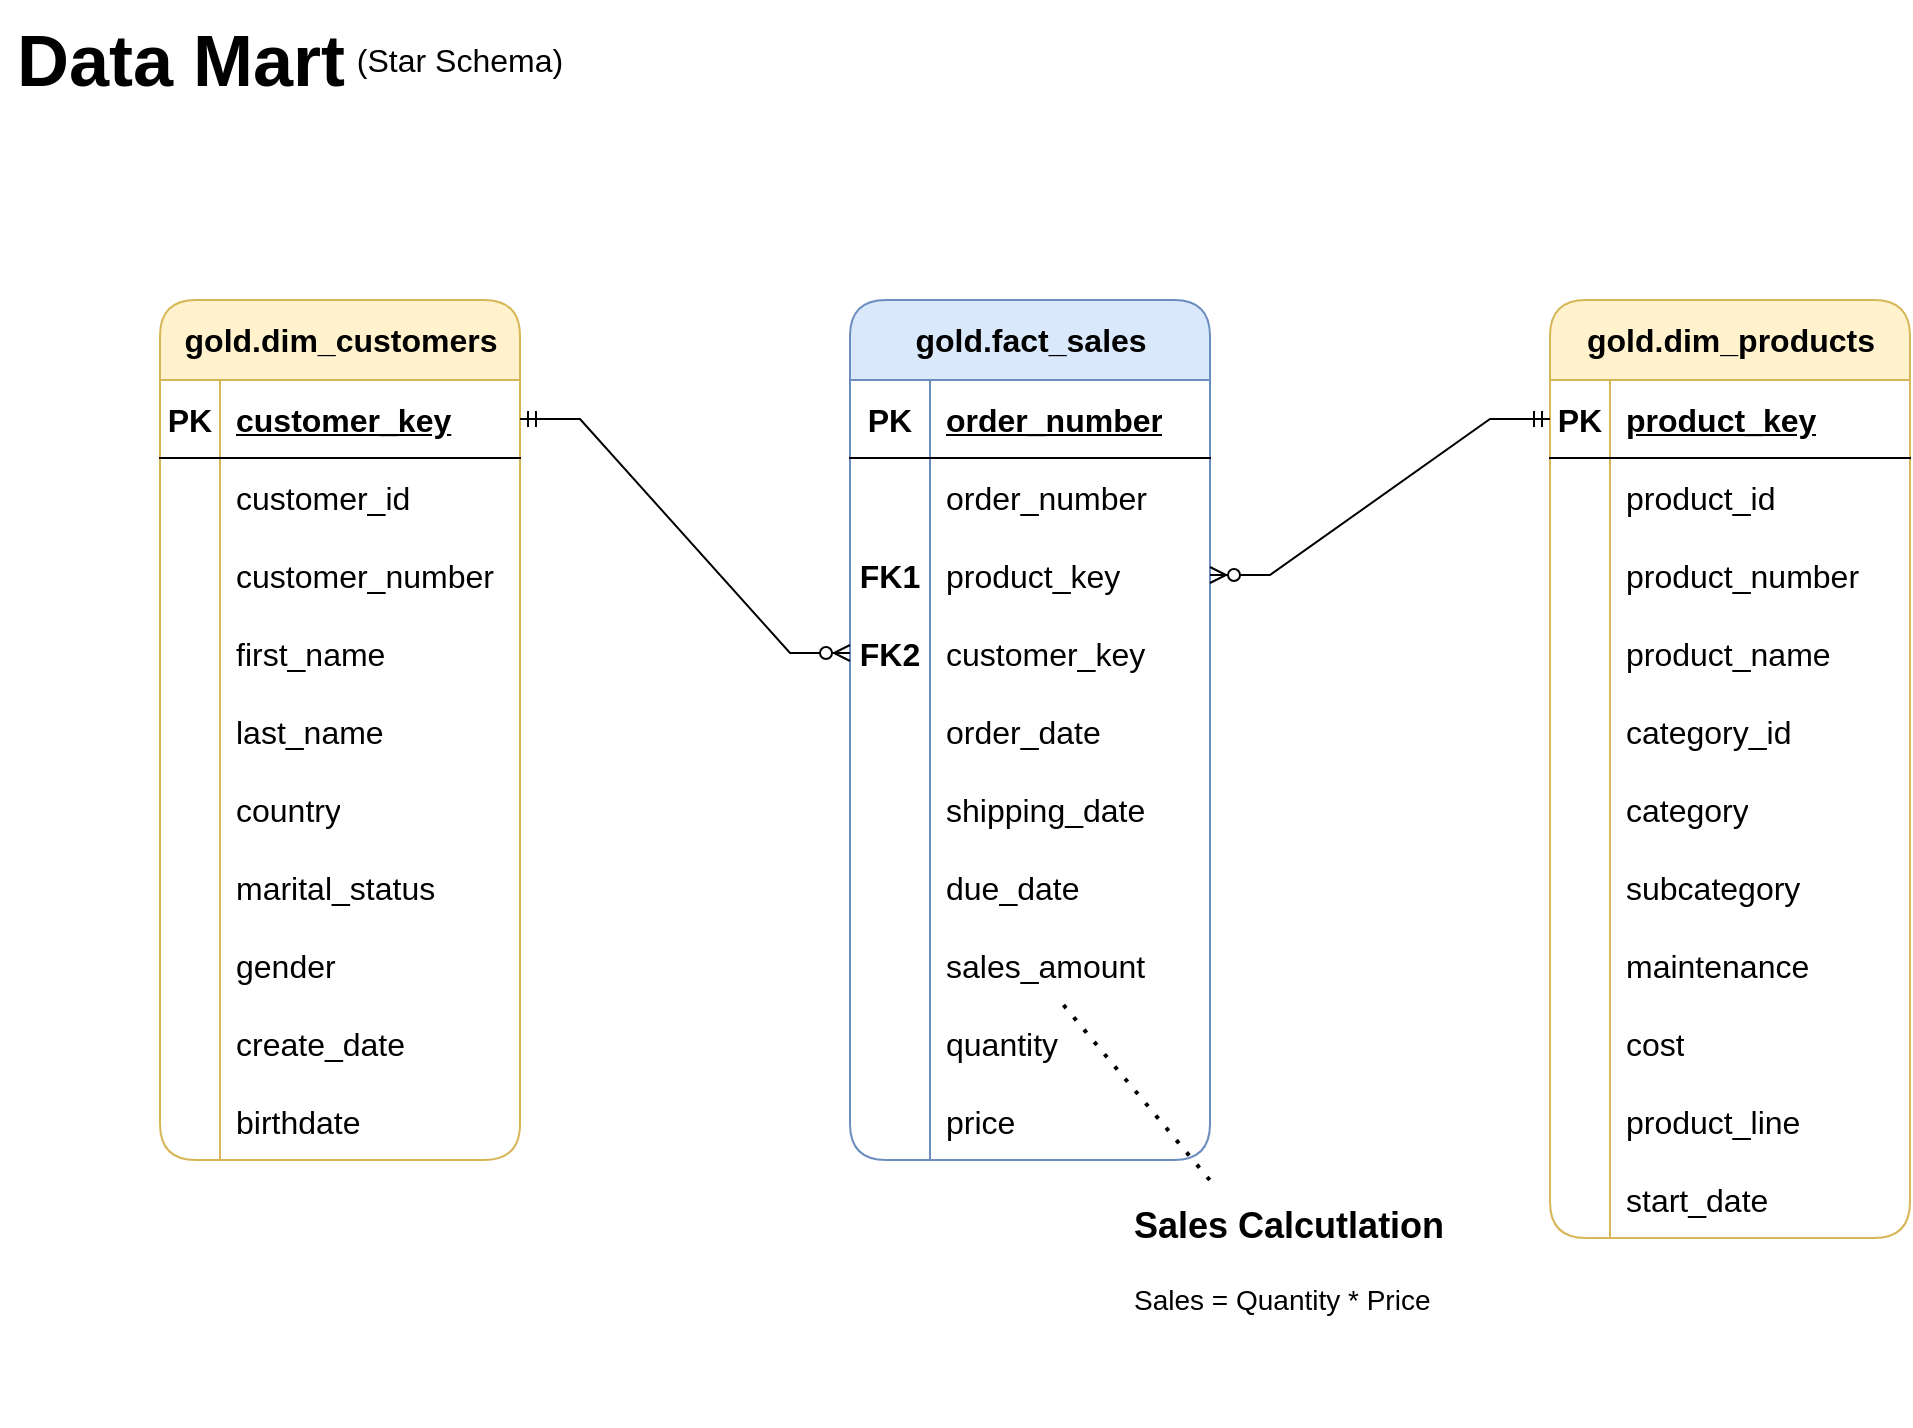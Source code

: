 <mxfile version="27.0.9">
  <diagram name="Page-1" id="wRmBNUgp1fLDNWhP9yrC">
    <mxGraphModel dx="2276" dy="849" grid="1" gridSize="10" guides="1" tooltips="1" connect="1" arrows="1" fold="1" page="1" pageScale="1" pageWidth="850" pageHeight="1100" background="#ffffff" math="0" shadow="0">
      <root>
        <mxCell id="0" />
        <mxCell id="1" parent="0" />
        <mxCell id="De94_TWtsTk7oVZ4FGAR-1" value="Data Mart&amp;nbsp;" style="text;html=1;align=center;verticalAlign=middle;resizable=0;points=[];autosize=1;strokeColor=none;fillColor=none;fontSize=36;fontStyle=1" parent="1" vertex="1">
          <mxGeometry x="-830" y="20" width="190" height="60" as="geometry" />
        </mxCell>
        <mxCell id="De94_TWtsTk7oVZ4FGAR-2" value="(Star Schema)" style="text;html=1;align=center;verticalAlign=middle;whiteSpace=wrap;rounded=0;fontSize=16;" parent="1" vertex="1">
          <mxGeometry x="-660" y="35" width="120" height="30" as="geometry" />
        </mxCell>
        <mxCell id="De94_TWtsTk7oVZ4FGAR-5" value="gold.dim_customers" style="shape=table;startSize=40;container=1;collapsible=1;childLayout=tableLayout;fixedRows=1;rowLines=0;fontStyle=1;align=center;resizeLast=1;html=1;rounded=1;fillColor=#fff2cc;strokeColor=#d6b656;fontSize=16;" parent="1" vertex="1">
          <mxGeometry x="-750" y="170" width="180" height="430" as="geometry" />
        </mxCell>
        <mxCell id="De94_TWtsTk7oVZ4FGAR-6" value="" style="shape=tableRow;horizontal=0;startSize=0;swimlaneHead=0;swimlaneBody=0;fillColor=none;collapsible=0;dropTarget=0;points=[[0,0.5],[1,0.5]];portConstraint=eastwest;top=0;left=0;right=0;bottom=1;fontSize=16;" parent="De94_TWtsTk7oVZ4FGAR-5" vertex="1">
          <mxGeometry y="40" width="180" height="39" as="geometry" />
        </mxCell>
        <mxCell id="De94_TWtsTk7oVZ4FGAR-7" value="PK" style="shape=partialRectangle;connectable=0;fillColor=none;top=0;left=0;bottom=0;right=0;fontStyle=1;overflow=hidden;whiteSpace=wrap;html=1;fontSize=16;" parent="De94_TWtsTk7oVZ4FGAR-6" vertex="1">
          <mxGeometry width="30" height="39" as="geometry">
            <mxRectangle width="30" height="39" as="alternateBounds" />
          </mxGeometry>
        </mxCell>
        <mxCell id="De94_TWtsTk7oVZ4FGAR-8" value="customer_key" style="shape=partialRectangle;connectable=0;fillColor=none;top=0;left=0;bottom=0;right=0;align=left;spacingLeft=6;fontStyle=5;overflow=hidden;whiteSpace=wrap;html=1;fontSize=16;" parent="De94_TWtsTk7oVZ4FGAR-6" vertex="1">
          <mxGeometry x="30" width="150" height="39" as="geometry">
            <mxRectangle width="150" height="39" as="alternateBounds" />
          </mxGeometry>
        </mxCell>
        <mxCell id="De94_TWtsTk7oVZ4FGAR-9" value="" style="shape=tableRow;horizontal=0;startSize=0;swimlaneHead=0;swimlaneBody=0;fillColor=none;collapsible=0;dropTarget=0;points=[[0,0.5],[1,0.5]];portConstraint=eastwest;top=0;left=0;right=0;bottom=0;fontSize=16;" parent="De94_TWtsTk7oVZ4FGAR-5" vertex="1">
          <mxGeometry y="79" width="180" height="39" as="geometry" />
        </mxCell>
        <mxCell id="De94_TWtsTk7oVZ4FGAR-10" value="" style="shape=partialRectangle;connectable=0;fillColor=none;top=0;left=0;bottom=0;right=0;editable=1;overflow=hidden;whiteSpace=wrap;html=1;fontSize=16;" parent="De94_TWtsTk7oVZ4FGAR-9" vertex="1">
          <mxGeometry width="30" height="39" as="geometry">
            <mxRectangle width="30" height="39" as="alternateBounds" />
          </mxGeometry>
        </mxCell>
        <mxCell id="De94_TWtsTk7oVZ4FGAR-11" value="customer_id" style="shape=partialRectangle;connectable=0;fillColor=none;top=0;left=0;bottom=0;right=0;align=left;spacingLeft=6;overflow=hidden;whiteSpace=wrap;html=1;fontSize=16;" parent="De94_TWtsTk7oVZ4FGAR-9" vertex="1">
          <mxGeometry x="30" width="150" height="39" as="geometry">
            <mxRectangle width="150" height="39" as="alternateBounds" />
          </mxGeometry>
        </mxCell>
        <mxCell id="De94_TWtsTk7oVZ4FGAR-12" value="" style="shape=tableRow;horizontal=0;startSize=0;swimlaneHead=0;swimlaneBody=0;fillColor=none;collapsible=0;dropTarget=0;points=[[0,0.5],[1,0.5]];portConstraint=eastwest;top=0;left=0;right=0;bottom=0;fontSize=16;" parent="De94_TWtsTk7oVZ4FGAR-5" vertex="1">
          <mxGeometry y="118" width="180" height="39" as="geometry" />
        </mxCell>
        <mxCell id="De94_TWtsTk7oVZ4FGAR-13" value="" style="shape=partialRectangle;connectable=0;fillColor=none;top=0;left=0;bottom=0;right=0;editable=1;overflow=hidden;whiteSpace=wrap;html=1;fontSize=16;" parent="De94_TWtsTk7oVZ4FGAR-12" vertex="1">
          <mxGeometry width="30" height="39" as="geometry">
            <mxRectangle width="30" height="39" as="alternateBounds" />
          </mxGeometry>
        </mxCell>
        <mxCell id="De94_TWtsTk7oVZ4FGAR-14" value="customer_number" style="shape=partialRectangle;connectable=0;fillColor=none;top=0;left=0;bottom=0;right=0;align=left;spacingLeft=6;overflow=hidden;whiteSpace=wrap;html=1;fontSize=16;" parent="De94_TWtsTk7oVZ4FGAR-12" vertex="1">
          <mxGeometry x="30" width="150" height="39" as="geometry">
            <mxRectangle width="150" height="39" as="alternateBounds" />
          </mxGeometry>
        </mxCell>
        <mxCell id="De94_TWtsTk7oVZ4FGAR-15" value="" style="shape=tableRow;horizontal=0;startSize=0;swimlaneHead=0;swimlaneBody=0;fillColor=none;collapsible=0;dropTarget=0;points=[[0,0.5],[1,0.5]];portConstraint=eastwest;top=0;left=0;right=0;bottom=0;fontSize=16;" parent="De94_TWtsTk7oVZ4FGAR-5" vertex="1">
          <mxGeometry y="157" width="180" height="39" as="geometry" />
        </mxCell>
        <mxCell id="De94_TWtsTk7oVZ4FGAR-16" value="" style="shape=partialRectangle;connectable=0;fillColor=none;top=0;left=0;bottom=0;right=0;editable=1;overflow=hidden;whiteSpace=wrap;html=1;fontSize=16;" parent="De94_TWtsTk7oVZ4FGAR-15" vertex="1">
          <mxGeometry width="30" height="39" as="geometry">
            <mxRectangle width="30" height="39" as="alternateBounds" />
          </mxGeometry>
        </mxCell>
        <mxCell id="De94_TWtsTk7oVZ4FGAR-17" value="first_name" style="shape=partialRectangle;connectable=0;fillColor=none;top=0;left=0;bottom=0;right=0;align=left;spacingLeft=6;overflow=hidden;whiteSpace=wrap;html=1;fontSize=16;" parent="De94_TWtsTk7oVZ4FGAR-15" vertex="1">
          <mxGeometry x="30" width="150" height="39" as="geometry">
            <mxRectangle width="150" height="39" as="alternateBounds" />
          </mxGeometry>
        </mxCell>
        <mxCell id="De94_TWtsTk7oVZ4FGAR-18" value="" style="shape=tableRow;horizontal=0;startSize=0;swimlaneHead=0;swimlaneBody=0;fillColor=none;collapsible=0;dropTarget=0;points=[[0,0.5],[1,0.5]];portConstraint=eastwest;top=0;left=0;right=0;bottom=0;fontSize=16;" parent="De94_TWtsTk7oVZ4FGAR-5" vertex="1">
          <mxGeometry y="196" width="180" height="39" as="geometry" />
        </mxCell>
        <mxCell id="De94_TWtsTk7oVZ4FGAR-19" value="" style="shape=partialRectangle;connectable=0;fillColor=none;top=0;left=0;bottom=0;right=0;editable=1;overflow=hidden;whiteSpace=wrap;html=1;fontSize=16;" parent="De94_TWtsTk7oVZ4FGAR-18" vertex="1">
          <mxGeometry width="30" height="39" as="geometry">
            <mxRectangle width="30" height="39" as="alternateBounds" />
          </mxGeometry>
        </mxCell>
        <mxCell id="De94_TWtsTk7oVZ4FGAR-20" value="last_name" style="shape=partialRectangle;connectable=0;fillColor=none;top=0;left=0;bottom=0;right=0;align=left;spacingLeft=6;overflow=hidden;whiteSpace=wrap;html=1;fontSize=16;" parent="De94_TWtsTk7oVZ4FGAR-18" vertex="1">
          <mxGeometry x="30" width="150" height="39" as="geometry">
            <mxRectangle width="150" height="39" as="alternateBounds" />
          </mxGeometry>
        </mxCell>
        <mxCell id="De94_TWtsTk7oVZ4FGAR-21" value="" style="shape=tableRow;horizontal=0;startSize=0;swimlaneHead=0;swimlaneBody=0;fillColor=none;collapsible=0;dropTarget=0;points=[[0,0.5],[1,0.5]];portConstraint=eastwest;top=0;left=0;right=0;bottom=0;fontSize=16;" parent="De94_TWtsTk7oVZ4FGAR-5" vertex="1">
          <mxGeometry y="235" width="180" height="39" as="geometry" />
        </mxCell>
        <mxCell id="De94_TWtsTk7oVZ4FGAR-22" value="" style="shape=partialRectangle;connectable=0;fillColor=none;top=0;left=0;bottom=0;right=0;editable=1;overflow=hidden;whiteSpace=wrap;html=1;fontSize=16;" parent="De94_TWtsTk7oVZ4FGAR-21" vertex="1">
          <mxGeometry width="30" height="39" as="geometry">
            <mxRectangle width="30" height="39" as="alternateBounds" />
          </mxGeometry>
        </mxCell>
        <mxCell id="De94_TWtsTk7oVZ4FGAR-23" value="country" style="shape=partialRectangle;connectable=0;fillColor=none;top=0;left=0;bottom=0;right=0;align=left;spacingLeft=6;overflow=hidden;whiteSpace=wrap;html=1;fontSize=16;" parent="De94_TWtsTk7oVZ4FGAR-21" vertex="1">
          <mxGeometry x="30" width="150" height="39" as="geometry">
            <mxRectangle width="150" height="39" as="alternateBounds" />
          </mxGeometry>
        </mxCell>
        <mxCell id="De94_TWtsTk7oVZ4FGAR-24" value="" style="shape=tableRow;horizontal=0;startSize=0;swimlaneHead=0;swimlaneBody=0;fillColor=none;collapsible=0;dropTarget=0;points=[[0,0.5],[1,0.5]];portConstraint=eastwest;top=0;left=0;right=0;bottom=0;fontSize=16;" parent="De94_TWtsTk7oVZ4FGAR-5" vertex="1">
          <mxGeometry y="274" width="180" height="39" as="geometry" />
        </mxCell>
        <mxCell id="De94_TWtsTk7oVZ4FGAR-25" value="" style="shape=partialRectangle;connectable=0;fillColor=none;top=0;left=0;bottom=0;right=0;editable=1;overflow=hidden;whiteSpace=wrap;html=1;fontSize=16;" parent="De94_TWtsTk7oVZ4FGAR-24" vertex="1">
          <mxGeometry width="30" height="39" as="geometry">
            <mxRectangle width="30" height="39" as="alternateBounds" />
          </mxGeometry>
        </mxCell>
        <mxCell id="De94_TWtsTk7oVZ4FGAR-26" value="marital_status" style="shape=partialRectangle;connectable=0;fillColor=none;top=0;left=0;bottom=0;right=0;align=left;spacingLeft=6;overflow=hidden;whiteSpace=wrap;html=1;fontSize=16;" parent="De94_TWtsTk7oVZ4FGAR-24" vertex="1">
          <mxGeometry x="30" width="150" height="39" as="geometry">
            <mxRectangle width="150" height="39" as="alternateBounds" />
          </mxGeometry>
        </mxCell>
        <mxCell id="De94_TWtsTk7oVZ4FGAR-27" value="" style="shape=tableRow;horizontal=0;startSize=0;swimlaneHead=0;swimlaneBody=0;fillColor=none;collapsible=0;dropTarget=0;points=[[0,0.5],[1,0.5]];portConstraint=eastwest;top=0;left=0;right=0;bottom=0;fontSize=16;" parent="De94_TWtsTk7oVZ4FGAR-5" vertex="1">
          <mxGeometry y="313" width="180" height="39" as="geometry" />
        </mxCell>
        <mxCell id="De94_TWtsTk7oVZ4FGAR-28" value="" style="shape=partialRectangle;connectable=0;fillColor=none;top=0;left=0;bottom=0;right=0;editable=1;overflow=hidden;whiteSpace=wrap;html=1;fontSize=16;" parent="De94_TWtsTk7oVZ4FGAR-27" vertex="1">
          <mxGeometry width="30" height="39" as="geometry">
            <mxRectangle width="30" height="39" as="alternateBounds" />
          </mxGeometry>
        </mxCell>
        <mxCell id="De94_TWtsTk7oVZ4FGAR-29" value="gender" style="shape=partialRectangle;connectable=0;fillColor=none;top=0;left=0;bottom=0;right=0;align=left;spacingLeft=6;overflow=hidden;whiteSpace=wrap;html=1;fontSize=16;" parent="De94_TWtsTk7oVZ4FGAR-27" vertex="1">
          <mxGeometry x="30" width="150" height="39" as="geometry">
            <mxRectangle width="150" height="39" as="alternateBounds" />
          </mxGeometry>
        </mxCell>
        <mxCell id="De94_TWtsTk7oVZ4FGAR-30" value="" style="shape=tableRow;horizontal=0;startSize=0;swimlaneHead=0;swimlaneBody=0;fillColor=none;collapsible=0;dropTarget=0;points=[[0,0.5],[1,0.5]];portConstraint=eastwest;top=0;left=0;right=0;bottom=0;fontSize=16;" parent="De94_TWtsTk7oVZ4FGAR-5" vertex="1">
          <mxGeometry y="352" width="180" height="39" as="geometry" />
        </mxCell>
        <mxCell id="De94_TWtsTk7oVZ4FGAR-31" value="" style="shape=partialRectangle;connectable=0;fillColor=none;top=0;left=0;bottom=0;right=0;editable=1;overflow=hidden;whiteSpace=wrap;html=1;fontSize=16;" parent="De94_TWtsTk7oVZ4FGAR-30" vertex="1">
          <mxGeometry width="30" height="39" as="geometry">
            <mxRectangle width="30" height="39" as="alternateBounds" />
          </mxGeometry>
        </mxCell>
        <mxCell id="De94_TWtsTk7oVZ4FGAR-32" value="create_date" style="shape=partialRectangle;connectable=0;fillColor=none;top=0;left=0;bottom=0;right=0;align=left;spacingLeft=6;overflow=hidden;whiteSpace=wrap;html=1;fontSize=16;" parent="De94_TWtsTk7oVZ4FGAR-30" vertex="1">
          <mxGeometry x="30" width="150" height="39" as="geometry">
            <mxRectangle width="150" height="39" as="alternateBounds" />
          </mxGeometry>
        </mxCell>
        <mxCell id="De94_TWtsTk7oVZ4FGAR-70" value="" style="shape=tableRow;horizontal=0;startSize=0;swimlaneHead=0;swimlaneBody=0;fillColor=none;collapsible=0;dropTarget=0;points=[[0,0.5],[1,0.5]];portConstraint=eastwest;top=0;left=0;right=0;bottom=0;fontSize=16;" parent="De94_TWtsTk7oVZ4FGAR-5" vertex="1">
          <mxGeometry y="391" width="180" height="39" as="geometry" />
        </mxCell>
        <mxCell id="De94_TWtsTk7oVZ4FGAR-71" value="" style="shape=partialRectangle;connectable=0;fillColor=none;top=0;left=0;bottom=0;right=0;editable=1;overflow=hidden;whiteSpace=wrap;html=1;fontSize=16;" parent="De94_TWtsTk7oVZ4FGAR-70" vertex="1">
          <mxGeometry width="30" height="39" as="geometry">
            <mxRectangle width="30" height="39" as="alternateBounds" />
          </mxGeometry>
        </mxCell>
        <mxCell id="De94_TWtsTk7oVZ4FGAR-72" value="birthdate" style="shape=partialRectangle;connectable=0;fillColor=none;top=0;left=0;bottom=0;right=0;align=left;spacingLeft=6;overflow=hidden;whiteSpace=wrap;html=1;fontSize=16;" parent="De94_TWtsTk7oVZ4FGAR-70" vertex="1">
          <mxGeometry x="30" width="150" height="39" as="geometry">
            <mxRectangle width="150" height="39" as="alternateBounds" />
          </mxGeometry>
        </mxCell>
        <mxCell id="De94_TWtsTk7oVZ4FGAR-36" value="gold.fact_sales" style="shape=table;startSize=40;container=1;collapsible=1;childLayout=tableLayout;fixedRows=1;rowLines=0;fontStyle=1;align=center;resizeLast=1;html=1;rounded=1;fillColor=#dae8fc;strokeColor=#6c8ebf;fontSize=16;" parent="1" vertex="1">
          <mxGeometry x="-405" y="170" width="180" height="430" as="geometry" />
        </mxCell>
        <mxCell id="De94_TWtsTk7oVZ4FGAR-37" value="" style="shape=tableRow;horizontal=0;startSize=0;swimlaneHead=0;swimlaneBody=0;fillColor=none;collapsible=0;dropTarget=0;points=[[0,0.5],[1,0.5]];portConstraint=eastwest;top=0;left=0;right=0;bottom=1;fontSize=16;" parent="De94_TWtsTk7oVZ4FGAR-36" vertex="1">
          <mxGeometry y="40" width="180" height="39" as="geometry" />
        </mxCell>
        <mxCell id="De94_TWtsTk7oVZ4FGAR-38" value="PK" style="shape=partialRectangle;connectable=0;fillColor=none;top=0;left=0;bottom=0;right=0;fontStyle=1;overflow=hidden;whiteSpace=wrap;html=1;fontSize=16;" parent="De94_TWtsTk7oVZ4FGAR-37" vertex="1">
          <mxGeometry width="40" height="39" as="geometry">
            <mxRectangle width="40" height="39" as="alternateBounds" />
          </mxGeometry>
        </mxCell>
        <mxCell id="De94_TWtsTk7oVZ4FGAR-39" value="order_number" style="shape=partialRectangle;connectable=0;fillColor=none;top=0;left=0;bottom=0;right=0;align=left;spacingLeft=6;fontStyle=5;overflow=hidden;whiteSpace=wrap;html=1;fontSize=16;" parent="De94_TWtsTk7oVZ4FGAR-37" vertex="1">
          <mxGeometry x="40" width="140" height="39" as="geometry">
            <mxRectangle width="140" height="39" as="alternateBounds" />
          </mxGeometry>
        </mxCell>
        <mxCell id="De94_TWtsTk7oVZ4FGAR-40" value="" style="shape=tableRow;horizontal=0;startSize=0;swimlaneHead=0;swimlaneBody=0;fillColor=none;collapsible=0;dropTarget=0;points=[[0,0.5],[1,0.5]];portConstraint=eastwest;top=0;left=0;right=0;bottom=0;fontSize=16;" parent="De94_TWtsTk7oVZ4FGAR-36" vertex="1">
          <mxGeometry y="79" width="180" height="39" as="geometry" />
        </mxCell>
        <mxCell id="De94_TWtsTk7oVZ4FGAR-41" value="" style="shape=partialRectangle;connectable=0;fillColor=none;top=0;left=0;bottom=0;right=0;editable=1;overflow=hidden;whiteSpace=wrap;html=1;fontSize=16;" parent="De94_TWtsTk7oVZ4FGAR-40" vertex="1">
          <mxGeometry width="40" height="39" as="geometry">
            <mxRectangle width="40" height="39" as="alternateBounds" />
          </mxGeometry>
        </mxCell>
        <mxCell id="De94_TWtsTk7oVZ4FGAR-42" value="order_number" style="shape=partialRectangle;connectable=0;fillColor=none;top=0;left=0;bottom=0;right=0;align=left;spacingLeft=6;overflow=hidden;whiteSpace=wrap;html=1;fontSize=16;" parent="De94_TWtsTk7oVZ4FGAR-40" vertex="1">
          <mxGeometry x="40" width="140" height="39" as="geometry">
            <mxRectangle width="140" height="39" as="alternateBounds" />
          </mxGeometry>
        </mxCell>
        <mxCell id="De94_TWtsTk7oVZ4FGAR-43" value="" style="shape=tableRow;horizontal=0;startSize=0;swimlaneHead=0;swimlaneBody=0;fillColor=none;collapsible=0;dropTarget=0;points=[[0,0.5],[1,0.5]];portConstraint=eastwest;top=0;left=0;right=0;bottom=0;fontSize=16;" parent="De94_TWtsTk7oVZ4FGAR-36" vertex="1">
          <mxGeometry y="118" width="180" height="39" as="geometry" />
        </mxCell>
        <mxCell id="De94_TWtsTk7oVZ4FGAR-44" value="&lt;b&gt;FK1&lt;/b&gt;" style="shape=partialRectangle;connectable=0;fillColor=none;top=0;left=0;bottom=0;right=0;editable=1;overflow=hidden;whiteSpace=wrap;html=1;fontSize=16;" parent="De94_TWtsTk7oVZ4FGAR-43" vertex="1">
          <mxGeometry width="40" height="39" as="geometry">
            <mxRectangle width="40" height="39" as="alternateBounds" />
          </mxGeometry>
        </mxCell>
        <mxCell id="De94_TWtsTk7oVZ4FGAR-45" value="product_key" style="shape=partialRectangle;connectable=0;fillColor=none;top=0;left=0;bottom=0;right=0;align=left;spacingLeft=6;overflow=hidden;whiteSpace=wrap;html=1;fontSize=16;" parent="De94_TWtsTk7oVZ4FGAR-43" vertex="1">
          <mxGeometry x="40" width="140" height="39" as="geometry">
            <mxRectangle width="140" height="39" as="alternateBounds" />
          </mxGeometry>
        </mxCell>
        <mxCell id="De94_TWtsTk7oVZ4FGAR-46" value="" style="shape=tableRow;horizontal=0;startSize=0;swimlaneHead=0;swimlaneBody=0;fillColor=none;collapsible=0;dropTarget=0;points=[[0,0.5],[1,0.5]];portConstraint=eastwest;top=0;left=0;right=0;bottom=0;fontSize=16;" parent="De94_TWtsTk7oVZ4FGAR-36" vertex="1">
          <mxGeometry y="157" width="180" height="39" as="geometry" />
        </mxCell>
        <mxCell id="De94_TWtsTk7oVZ4FGAR-47" value="FK2" style="shape=partialRectangle;connectable=0;fillColor=none;top=0;left=0;bottom=0;right=0;editable=1;overflow=hidden;whiteSpace=wrap;html=1;fontSize=16;fontStyle=1" parent="De94_TWtsTk7oVZ4FGAR-46" vertex="1">
          <mxGeometry width="40" height="39" as="geometry">
            <mxRectangle width="40" height="39" as="alternateBounds" />
          </mxGeometry>
        </mxCell>
        <mxCell id="De94_TWtsTk7oVZ4FGAR-48" value="customer_key" style="shape=partialRectangle;connectable=0;fillColor=none;top=0;left=0;bottom=0;right=0;align=left;spacingLeft=6;overflow=hidden;whiteSpace=wrap;html=1;fontSize=16;" parent="De94_TWtsTk7oVZ4FGAR-46" vertex="1">
          <mxGeometry x="40" width="140" height="39" as="geometry">
            <mxRectangle width="140" height="39" as="alternateBounds" />
          </mxGeometry>
        </mxCell>
        <mxCell id="De94_TWtsTk7oVZ4FGAR-49" value="" style="shape=tableRow;horizontal=0;startSize=0;swimlaneHead=0;swimlaneBody=0;fillColor=none;collapsible=0;dropTarget=0;points=[[0,0.5],[1,0.5]];portConstraint=eastwest;top=0;left=0;right=0;bottom=0;fontSize=16;" parent="De94_TWtsTk7oVZ4FGAR-36" vertex="1">
          <mxGeometry y="196" width="180" height="39" as="geometry" />
        </mxCell>
        <mxCell id="De94_TWtsTk7oVZ4FGAR-50" value="" style="shape=partialRectangle;connectable=0;fillColor=none;top=0;left=0;bottom=0;right=0;editable=1;overflow=hidden;whiteSpace=wrap;html=1;fontSize=16;" parent="De94_TWtsTk7oVZ4FGAR-49" vertex="1">
          <mxGeometry width="40" height="39" as="geometry">
            <mxRectangle width="40" height="39" as="alternateBounds" />
          </mxGeometry>
        </mxCell>
        <mxCell id="De94_TWtsTk7oVZ4FGAR-51" value="order_date" style="shape=partialRectangle;connectable=0;fillColor=none;top=0;left=0;bottom=0;right=0;align=left;spacingLeft=6;overflow=hidden;whiteSpace=wrap;html=1;fontSize=16;" parent="De94_TWtsTk7oVZ4FGAR-49" vertex="1">
          <mxGeometry x="40" width="140" height="39" as="geometry">
            <mxRectangle width="140" height="39" as="alternateBounds" />
          </mxGeometry>
        </mxCell>
        <mxCell id="De94_TWtsTk7oVZ4FGAR-52" value="" style="shape=tableRow;horizontal=0;startSize=0;swimlaneHead=0;swimlaneBody=0;fillColor=none;collapsible=0;dropTarget=0;points=[[0,0.5],[1,0.5]];portConstraint=eastwest;top=0;left=0;right=0;bottom=0;fontSize=16;" parent="De94_TWtsTk7oVZ4FGAR-36" vertex="1">
          <mxGeometry y="235" width="180" height="39" as="geometry" />
        </mxCell>
        <mxCell id="De94_TWtsTk7oVZ4FGAR-53" value="" style="shape=partialRectangle;connectable=0;fillColor=none;top=0;left=0;bottom=0;right=0;editable=1;overflow=hidden;whiteSpace=wrap;html=1;fontSize=16;" parent="De94_TWtsTk7oVZ4FGAR-52" vertex="1">
          <mxGeometry width="40" height="39" as="geometry">
            <mxRectangle width="40" height="39" as="alternateBounds" />
          </mxGeometry>
        </mxCell>
        <mxCell id="De94_TWtsTk7oVZ4FGAR-54" value="shipping_date" style="shape=partialRectangle;connectable=0;fillColor=none;top=0;left=0;bottom=0;right=0;align=left;spacingLeft=6;overflow=hidden;whiteSpace=wrap;html=1;fontSize=16;" parent="De94_TWtsTk7oVZ4FGAR-52" vertex="1">
          <mxGeometry x="40" width="140" height="39" as="geometry">
            <mxRectangle width="140" height="39" as="alternateBounds" />
          </mxGeometry>
        </mxCell>
        <mxCell id="De94_TWtsTk7oVZ4FGAR-55" value="" style="shape=tableRow;horizontal=0;startSize=0;swimlaneHead=0;swimlaneBody=0;fillColor=none;collapsible=0;dropTarget=0;points=[[0,0.5],[1,0.5]];portConstraint=eastwest;top=0;left=0;right=0;bottom=0;fontSize=16;" parent="De94_TWtsTk7oVZ4FGAR-36" vertex="1">
          <mxGeometry y="274" width="180" height="39" as="geometry" />
        </mxCell>
        <mxCell id="De94_TWtsTk7oVZ4FGAR-56" value="" style="shape=partialRectangle;connectable=0;fillColor=none;top=0;left=0;bottom=0;right=0;editable=1;overflow=hidden;whiteSpace=wrap;html=1;fontSize=16;" parent="De94_TWtsTk7oVZ4FGAR-55" vertex="1">
          <mxGeometry width="40" height="39" as="geometry">
            <mxRectangle width="40" height="39" as="alternateBounds" />
          </mxGeometry>
        </mxCell>
        <mxCell id="De94_TWtsTk7oVZ4FGAR-57" value="due_date" style="shape=partialRectangle;connectable=0;fillColor=none;top=0;left=0;bottom=0;right=0;align=left;spacingLeft=6;overflow=hidden;whiteSpace=wrap;html=1;fontSize=16;" parent="De94_TWtsTk7oVZ4FGAR-55" vertex="1">
          <mxGeometry x="40" width="140" height="39" as="geometry">
            <mxRectangle width="140" height="39" as="alternateBounds" />
          </mxGeometry>
        </mxCell>
        <mxCell id="De94_TWtsTk7oVZ4FGAR-58" value="" style="shape=tableRow;horizontal=0;startSize=0;swimlaneHead=0;swimlaneBody=0;fillColor=none;collapsible=0;dropTarget=0;points=[[0,0.5],[1,0.5]];portConstraint=eastwest;top=0;left=0;right=0;bottom=0;fontSize=16;" parent="De94_TWtsTk7oVZ4FGAR-36" vertex="1">
          <mxGeometry y="313" width="180" height="39" as="geometry" />
        </mxCell>
        <mxCell id="De94_TWtsTk7oVZ4FGAR-59" value="" style="shape=partialRectangle;connectable=0;fillColor=none;top=0;left=0;bottom=0;right=0;editable=1;overflow=hidden;whiteSpace=wrap;html=1;fontSize=16;" parent="De94_TWtsTk7oVZ4FGAR-58" vertex="1">
          <mxGeometry width="40" height="39" as="geometry">
            <mxRectangle width="40" height="39" as="alternateBounds" />
          </mxGeometry>
        </mxCell>
        <mxCell id="De94_TWtsTk7oVZ4FGAR-60" value="sales_amount" style="shape=partialRectangle;connectable=0;fillColor=none;top=0;left=0;bottom=0;right=0;align=left;spacingLeft=6;overflow=hidden;whiteSpace=wrap;html=1;fontSize=16;" parent="De94_TWtsTk7oVZ4FGAR-58" vertex="1">
          <mxGeometry x="40" width="140" height="39" as="geometry">
            <mxRectangle width="140" height="39" as="alternateBounds" />
          </mxGeometry>
        </mxCell>
        <mxCell id="De94_TWtsTk7oVZ4FGAR-61" value="" style="shape=tableRow;horizontal=0;startSize=0;swimlaneHead=0;swimlaneBody=0;fillColor=none;collapsible=0;dropTarget=0;points=[[0,0.5],[1,0.5]];portConstraint=eastwest;top=0;left=0;right=0;bottom=0;fontSize=16;" parent="De94_TWtsTk7oVZ4FGAR-36" vertex="1">
          <mxGeometry y="352" width="180" height="39" as="geometry" />
        </mxCell>
        <mxCell id="De94_TWtsTk7oVZ4FGAR-62" value="" style="shape=partialRectangle;connectable=0;fillColor=none;top=0;left=0;bottom=0;right=0;editable=1;overflow=hidden;whiteSpace=wrap;html=1;fontSize=16;" parent="De94_TWtsTk7oVZ4FGAR-61" vertex="1">
          <mxGeometry width="40" height="39" as="geometry">
            <mxRectangle width="40" height="39" as="alternateBounds" />
          </mxGeometry>
        </mxCell>
        <mxCell id="De94_TWtsTk7oVZ4FGAR-63" value="quantity" style="shape=partialRectangle;connectable=0;fillColor=none;top=0;left=0;bottom=0;right=0;align=left;spacingLeft=6;overflow=hidden;whiteSpace=wrap;html=1;fontSize=16;" parent="De94_TWtsTk7oVZ4FGAR-61" vertex="1">
          <mxGeometry x="40" width="140" height="39" as="geometry">
            <mxRectangle width="140" height="39" as="alternateBounds" />
          </mxGeometry>
        </mxCell>
        <mxCell id="_S4FpQXH77cmOpvTzgnM-3" value="" style="shape=tableRow;horizontal=0;startSize=0;swimlaneHead=0;swimlaneBody=0;fillColor=none;collapsible=0;dropTarget=0;points=[[0,0.5],[1,0.5]];portConstraint=eastwest;top=0;left=0;right=0;bottom=0;fontSize=16;" parent="De94_TWtsTk7oVZ4FGAR-36" vertex="1">
          <mxGeometry y="391" width="180" height="39" as="geometry" />
        </mxCell>
        <mxCell id="_S4FpQXH77cmOpvTzgnM-4" value="" style="shape=partialRectangle;connectable=0;fillColor=none;top=0;left=0;bottom=0;right=0;editable=1;overflow=hidden;whiteSpace=wrap;html=1;fontSize=16;" parent="_S4FpQXH77cmOpvTzgnM-3" vertex="1">
          <mxGeometry width="40" height="39" as="geometry">
            <mxRectangle width="40" height="39" as="alternateBounds" />
          </mxGeometry>
        </mxCell>
        <mxCell id="_S4FpQXH77cmOpvTzgnM-5" value="price" style="shape=partialRectangle;connectable=0;fillColor=none;top=0;left=0;bottom=0;right=0;align=left;spacingLeft=6;overflow=hidden;whiteSpace=wrap;html=1;fontSize=16;" parent="_S4FpQXH77cmOpvTzgnM-3" vertex="1">
          <mxGeometry x="40" width="140" height="39" as="geometry">
            <mxRectangle width="140" height="39" as="alternateBounds" />
          </mxGeometry>
        </mxCell>
        <mxCell id="De94_TWtsTk7oVZ4FGAR-73" value="gold.dim_products" style="shape=table;startSize=40;container=1;collapsible=1;childLayout=tableLayout;fixedRows=1;rowLines=0;fontStyle=1;align=center;resizeLast=1;html=1;rounded=1;fillColor=#fff2cc;strokeColor=#d6b656;fontSize=16;" parent="1" vertex="1">
          <mxGeometry x="-55" y="170" width="180" height="469" as="geometry" />
        </mxCell>
        <mxCell id="De94_TWtsTk7oVZ4FGAR-74" value="" style="shape=tableRow;horizontal=0;startSize=0;swimlaneHead=0;swimlaneBody=0;fillColor=none;collapsible=0;dropTarget=0;points=[[0,0.5],[1,0.5]];portConstraint=eastwest;top=0;left=0;right=0;bottom=1;fontSize=16;" parent="De94_TWtsTk7oVZ4FGAR-73" vertex="1">
          <mxGeometry y="40" width="180" height="39" as="geometry" />
        </mxCell>
        <mxCell id="De94_TWtsTk7oVZ4FGAR-75" value="PK" style="shape=partialRectangle;connectable=0;fillColor=none;top=0;left=0;bottom=0;right=0;fontStyle=1;overflow=hidden;whiteSpace=wrap;html=1;fontSize=16;" parent="De94_TWtsTk7oVZ4FGAR-74" vertex="1">
          <mxGeometry width="30" height="39" as="geometry">
            <mxRectangle width="30" height="39" as="alternateBounds" />
          </mxGeometry>
        </mxCell>
        <mxCell id="De94_TWtsTk7oVZ4FGAR-76" value="product_key" style="shape=partialRectangle;connectable=0;fillColor=none;top=0;left=0;bottom=0;right=0;align=left;spacingLeft=6;fontStyle=5;overflow=hidden;whiteSpace=wrap;html=1;fontSize=16;" parent="De94_TWtsTk7oVZ4FGAR-74" vertex="1">
          <mxGeometry x="30" width="150" height="39" as="geometry">
            <mxRectangle width="150" height="39" as="alternateBounds" />
          </mxGeometry>
        </mxCell>
        <mxCell id="De94_TWtsTk7oVZ4FGAR-77" value="" style="shape=tableRow;horizontal=0;startSize=0;swimlaneHead=0;swimlaneBody=0;fillColor=none;collapsible=0;dropTarget=0;points=[[0,0.5],[1,0.5]];portConstraint=eastwest;top=0;left=0;right=0;bottom=0;fontSize=16;" parent="De94_TWtsTk7oVZ4FGAR-73" vertex="1">
          <mxGeometry y="79" width="180" height="39" as="geometry" />
        </mxCell>
        <mxCell id="De94_TWtsTk7oVZ4FGAR-78" value="" style="shape=partialRectangle;connectable=0;fillColor=none;top=0;left=0;bottom=0;right=0;editable=1;overflow=hidden;whiteSpace=wrap;html=1;fontSize=16;" parent="De94_TWtsTk7oVZ4FGAR-77" vertex="1">
          <mxGeometry width="30" height="39" as="geometry">
            <mxRectangle width="30" height="39" as="alternateBounds" />
          </mxGeometry>
        </mxCell>
        <mxCell id="De94_TWtsTk7oVZ4FGAR-79" value="product_id" style="shape=partialRectangle;connectable=0;fillColor=none;top=0;left=0;bottom=0;right=0;align=left;spacingLeft=6;overflow=hidden;whiteSpace=wrap;html=1;fontSize=16;" parent="De94_TWtsTk7oVZ4FGAR-77" vertex="1">
          <mxGeometry x="30" width="150" height="39" as="geometry">
            <mxRectangle width="150" height="39" as="alternateBounds" />
          </mxGeometry>
        </mxCell>
        <mxCell id="De94_TWtsTk7oVZ4FGAR-80" value="" style="shape=tableRow;horizontal=0;startSize=0;swimlaneHead=0;swimlaneBody=0;fillColor=none;collapsible=0;dropTarget=0;points=[[0,0.5],[1,0.5]];portConstraint=eastwest;top=0;left=0;right=0;bottom=0;fontSize=16;" parent="De94_TWtsTk7oVZ4FGAR-73" vertex="1">
          <mxGeometry y="118" width="180" height="39" as="geometry" />
        </mxCell>
        <mxCell id="De94_TWtsTk7oVZ4FGAR-81" value="" style="shape=partialRectangle;connectable=0;fillColor=none;top=0;left=0;bottom=0;right=0;editable=1;overflow=hidden;whiteSpace=wrap;html=1;fontSize=16;" parent="De94_TWtsTk7oVZ4FGAR-80" vertex="1">
          <mxGeometry width="30" height="39" as="geometry">
            <mxRectangle width="30" height="39" as="alternateBounds" />
          </mxGeometry>
        </mxCell>
        <mxCell id="De94_TWtsTk7oVZ4FGAR-82" value="product_number" style="shape=partialRectangle;connectable=0;fillColor=none;top=0;left=0;bottom=0;right=0;align=left;spacingLeft=6;overflow=hidden;whiteSpace=wrap;html=1;fontSize=16;" parent="De94_TWtsTk7oVZ4FGAR-80" vertex="1">
          <mxGeometry x="30" width="150" height="39" as="geometry">
            <mxRectangle width="150" height="39" as="alternateBounds" />
          </mxGeometry>
        </mxCell>
        <mxCell id="De94_TWtsTk7oVZ4FGAR-83" value="" style="shape=tableRow;horizontal=0;startSize=0;swimlaneHead=0;swimlaneBody=0;fillColor=none;collapsible=0;dropTarget=0;points=[[0,0.5],[1,0.5]];portConstraint=eastwest;top=0;left=0;right=0;bottom=0;fontSize=16;" parent="De94_TWtsTk7oVZ4FGAR-73" vertex="1">
          <mxGeometry y="157" width="180" height="39" as="geometry" />
        </mxCell>
        <mxCell id="De94_TWtsTk7oVZ4FGAR-84" value="" style="shape=partialRectangle;connectable=0;fillColor=none;top=0;left=0;bottom=0;right=0;editable=1;overflow=hidden;whiteSpace=wrap;html=1;fontSize=16;" parent="De94_TWtsTk7oVZ4FGAR-83" vertex="1">
          <mxGeometry width="30" height="39" as="geometry">
            <mxRectangle width="30" height="39" as="alternateBounds" />
          </mxGeometry>
        </mxCell>
        <mxCell id="De94_TWtsTk7oVZ4FGAR-85" value="product_name" style="shape=partialRectangle;connectable=0;fillColor=none;top=0;left=0;bottom=0;right=0;align=left;spacingLeft=6;overflow=hidden;whiteSpace=wrap;html=1;fontSize=16;" parent="De94_TWtsTk7oVZ4FGAR-83" vertex="1">
          <mxGeometry x="30" width="150" height="39" as="geometry">
            <mxRectangle width="150" height="39" as="alternateBounds" />
          </mxGeometry>
        </mxCell>
        <mxCell id="De94_TWtsTk7oVZ4FGAR-86" value="" style="shape=tableRow;horizontal=0;startSize=0;swimlaneHead=0;swimlaneBody=0;fillColor=none;collapsible=0;dropTarget=0;points=[[0,0.5],[1,0.5]];portConstraint=eastwest;top=0;left=0;right=0;bottom=0;fontSize=16;" parent="De94_TWtsTk7oVZ4FGAR-73" vertex="1">
          <mxGeometry y="196" width="180" height="39" as="geometry" />
        </mxCell>
        <mxCell id="De94_TWtsTk7oVZ4FGAR-87" value="" style="shape=partialRectangle;connectable=0;fillColor=none;top=0;left=0;bottom=0;right=0;editable=1;overflow=hidden;whiteSpace=wrap;html=1;fontSize=16;" parent="De94_TWtsTk7oVZ4FGAR-86" vertex="1">
          <mxGeometry width="30" height="39" as="geometry">
            <mxRectangle width="30" height="39" as="alternateBounds" />
          </mxGeometry>
        </mxCell>
        <mxCell id="De94_TWtsTk7oVZ4FGAR-88" value="category_id" style="shape=partialRectangle;connectable=0;fillColor=none;top=0;left=0;bottom=0;right=0;align=left;spacingLeft=6;overflow=hidden;whiteSpace=wrap;html=1;fontSize=16;" parent="De94_TWtsTk7oVZ4FGAR-86" vertex="1">
          <mxGeometry x="30" width="150" height="39" as="geometry">
            <mxRectangle width="150" height="39" as="alternateBounds" />
          </mxGeometry>
        </mxCell>
        <mxCell id="De94_TWtsTk7oVZ4FGAR-89" value="" style="shape=tableRow;horizontal=0;startSize=0;swimlaneHead=0;swimlaneBody=0;fillColor=none;collapsible=0;dropTarget=0;points=[[0,0.5],[1,0.5]];portConstraint=eastwest;top=0;left=0;right=0;bottom=0;fontSize=16;" parent="De94_TWtsTk7oVZ4FGAR-73" vertex="1">
          <mxGeometry y="235" width="180" height="39" as="geometry" />
        </mxCell>
        <mxCell id="De94_TWtsTk7oVZ4FGAR-90" value="" style="shape=partialRectangle;connectable=0;fillColor=none;top=0;left=0;bottom=0;right=0;editable=1;overflow=hidden;whiteSpace=wrap;html=1;fontSize=16;" parent="De94_TWtsTk7oVZ4FGAR-89" vertex="1">
          <mxGeometry width="30" height="39" as="geometry">
            <mxRectangle width="30" height="39" as="alternateBounds" />
          </mxGeometry>
        </mxCell>
        <mxCell id="De94_TWtsTk7oVZ4FGAR-91" value="category" style="shape=partialRectangle;connectable=0;fillColor=none;top=0;left=0;bottom=0;right=0;align=left;spacingLeft=6;overflow=hidden;whiteSpace=wrap;html=1;fontSize=16;" parent="De94_TWtsTk7oVZ4FGAR-89" vertex="1">
          <mxGeometry x="30" width="150" height="39" as="geometry">
            <mxRectangle width="150" height="39" as="alternateBounds" />
          </mxGeometry>
        </mxCell>
        <mxCell id="De94_TWtsTk7oVZ4FGAR-92" value="" style="shape=tableRow;horizontal=0;startSize=0;swimlaneHead=0;swimlaneBody=0;fillColor=none;collapsible=0;dropTarget=0;points=[[0,0.5],[1,0.5]];portConstraint=eastwest;top=0;left=0;right=0;bottom=0;fontSize=16;" parent="De94_TWtsTk7oVZ4FGAR-73" vertex="1">
          <mxGeometry y="274" width="180" height="39" as="geometry" />
        </mxCell>
        <mxCell id="De94_TWtsTk7oVZ4FGAR-93" value="" style="shape=partialRectangle;connectable=0;fillColor=none;top=0;left=0;bottom=0;right=0;editable=1;overflow=hidden;whiteSpace=wrap;html=1;fontSize=16;" parent="De94_TWtsTk7oVZ4FGAR-92" vertex="1">
          <mxGeometry width="30" height="39" as="geometry">
            <mxRectangle width="30" height="39" as="alternateBounds" />
          </mxGeometry>
        </mxCell>
        <mxCell id="De94_TWtsTk7oVZ4FGAR-94" value="subcategory" style="shape=partialRectangle;connectable=0;fillColor=none;top=0;left=0;bottom=0;right=0;align=left;spacingLeft=6;overflow=hidden;whiteSpace=wrap;html=1;fontSize=16;" parent="De94_TWtsTk7oVZ4FGAR-92" vertex="1">
          <mxGeometry x="30" width="150" height="39" as="geometry">
            <mxRectangle width="150" height="39" as="alternateBounds" />
          </mxGeometry>
        </mxCell>
        <mxCell id="De94_TWtsTk7oVZ4FGAR-95" value="" style="shape=tableRow;horizontal=0;startSize=0;swimlaneHead=0;swimlaneBody=0;fillColor=none;collapsible=0;dropTarget=0;points=[[0,0.5],[1,0.5]];portConstraint=eastwest;top=0;left=0;right=0;bottom=0;fontSize=16;" parent="De94_TWtsTk7oVZ4FGAR-73" vertex="1">
          <mxGeometry y="313" width="180" height="39" as="geometry" />
        </mxCell>
        <mxCell id="De94_TWtsTk7oVZ4FGAR-96" value="" style="shape=partialRectangle;connectable=0;fillColor=none;top=0;left=0;bottom=0;right=0;editable=1;overflow=hidden;whiteSpace=wrap;html=1;fontSize=16;" parent="De94_TWtsTk7oVZ4FGAR-95" vertex="1">
          <mxGeometry width="30" height="39" as="geometry">
            <mxRectangle width="30" height="39" as="alternateBounds" />
          </mxGeometry>
        </mxCell>
        <mxCell id="De94_TWtsTk7oVZ4FGAR-97" value="maintenance" style="shape=partialRectangle;connectable=0;fillColor=none;top=0;left=0;bottom=0;right=0;align=left;spacingLeft=6;overflow=hidden;whiteSpace=wrap;html=1;fontSize=16;" parent="De94_TWtsTk7oVZ4FGAR-95" vertex="1">
          <mxGeometry x="30" width="150" height="39" as="geometry">
            <mxRectangle width="150" height="39" as="alternateBounds" />
          </mxGeometry>
        </mxCell>
        <mxCell id="De94_TWtsTk7oVZ4FGAR-98" value="" style="shape=tableRow;horizontal=0;startSize=0;swimlaneHead=0;swimlaneBody=0;fillColor=none;collapsible=0;dropTarget=0;points=[[0,0.5],[1,0.5]];portConstraint=eastwest;top=0;left=0;right=0;bottom=0;fontSize=16;" parent="De94_TWtsTk7oVZ4FGAR-73" vertex="1">
          <mxGeometry y="352" width="180" height="39" as="geometry" />
        </mxCell>
        <mxCell id="De94_TWtsTk7oVZ4FGAR-99" value="" style="shape=partialRectangle;connectable=0;fillColor=none;top=0;left=0;bottom=0;right=0;editable=1;overflow=hidden;whiteSpace=wrap;html=1;fontSize=16;" parent="De94_TWtsTk7oVZ4FGAR-98" vertex="1">
          <mxGeometry width="30" height="39" as="geometry">
            <mxRectangle width="30" height="39" as="alternateBounds" />
          </mxGeometry>
        </mxCell>
        <mxCell id="De94_TWtsTk7oVZ4FGAR-100" value="cost" style="shape=partialRectangle;connectable=0;fillColor=none;top=0;left=0;bottom=0;right=0;align=left;spacingLeft=6;overflow=hidden;whiteSpace=wrap;html=1;fontSize=16;" parent="De94_TWtsTk7oVZ4FGAR-98" vertex="1">
          <mxGeometry x="30" width="150" height="39" as="geometry">
            <mxRectangle width="150" height="39" as="alternateBounds" />
          </mxGeometry>
        </mxCell>
        <mxCell id="De94_TWtsTk7oVZ4FGAR-101" value="" style="shape=tableRow;horizontal=0;startSize=0;swimlaneHead=0;swimlaneBody=0;fillColor=none;collapsible=0;dropTarget=0;points=[[0,0.5],[1,0.5]];portConstraint=eastwest;top=0;left=0;right=0;bottom=0;fontSize=16;" parent="De94_TWtsTk7oVZ4FGAR-73" vertex="1">
          <mxGeometry y="391" width="180" height="39" as="geometry" />
        </mxCell>
        <mxCell id="De94_TWtsTk7oVZ4FGAR-102" value="" style="shape=partialRectangle;connectable=0;fillColor=none;top=0;left=0;bottom=0;right=0;editable=1;overflow=hidden;whiteSpace=wrap;html=1;fontSize=16;" parent="De94_TWtsTk7oVZ4FGAR-101" vertex="1">
          <mxGeometry width="30" height="39" as="geometry">
            <mxRectangle width="30" height="39" as="alternateBounds" />
          </mxGeometry>
        </mxCell>
        <mxCell id="De94_TWtsTk7oVZ4FGAR-103" value="product_line" style="shape=partialRectangle;connectable=0;fillColor=none;top=0;left=0;bottom=0;right=0;align=left;spacingLeft=6;overflow=hidden;whiteSpace=wrap;html=1;fontSize=16;" parent="De94_TWtsTk7oVZ4FGAR-101" vertex="1">
          <mxGeometry x="30" width="150" height="39" as="geometry">
            <mxRectangle width="150" height="39" as="alternateBounds" />
          </mxGeometry>
        </mxCell>
        <mxCell id="De94_TWtsTk7oVZ4FGAR-104" value="" style="shape=tableRow;horizontal=0;startSize=0;swimlaneHead=0;swimlaneBody=0;fillColor=none;collapsible=0;dropTarget=0;points=[[0,0.5],[1,0.5]];portConstraint=eastwest;top=0;left=0;right=0;bottom=0;fontSize=16;" parent="De94_TWtsTk7oVZ4FGAR-73" vertex="1">
          <mxGeometry y="430" width="180" height="39" as="geometry" />
        </mxCell>
        <mxCell id="De94_TWtsTk7oVZ4FGAR-105" value="" style="shape=partialRectangle;connectable=0;fillColor=none;top=0;left=0;bottom=0;right=0;editable=1;overflow=hidden;whiteSpace=wrap;html=1;fontSize=16;" parent="De94_TWtsTk7oVZ4FGAR-104" vertex="1">
          <mxGeometry width="30" height="39" as="geometry">
            <mxRectangle width="30" height="39" as="alternateBounds" />
          </mxGeometry>
        </mxCell>
        <mxCell id="De94_TWtsTk7oVZ4FGAR-106" value="start_date" style="shape=partialRectangle;connectable=0;fillColor=none;top=0;left=0;bottom=0;right=0;align=left;spacingLeft=6;overflow=hidden;whiteSpace=wrap;html=1;fontSize=16;" parent="De94_TWtsTk7oVZ4FGAR-104" vertex="1">
          <mxGeometry x="30" width="150" height="39" as="geometry">
            <mxRectangle width="150" height="39" as="alternateBounds" />
          </mxGeometry>
        </mxCell>
        <mxCell id="_S4FpQXH77cmOpvTzgnM-2" value="" style="edgeStyle=entityRelationEdgeStyle;fontSize=12;html=1;endArrow=ERzeroToMany;startArrow=ERmandOne;rounded=0;entryX=0;entryY=0.5;entryDx=0;entryDy=0;exitX=1;exitY=0.5;exitDx=0;exitDy=0;" parent="1" source="De94_TWtsTk7oVZ4FGAR-6" target="De94_TWtsTk7oVZ4FGAR-46" edge="1">
          <mxGeometry width="100" height="100" relative="1" as="geometry">
            <mxPoint x="-505" y="230" as="sourcePoint" />
            <mxPoint x="-425" y="100" as="targetPoint" />
          </mxGeometry>
        </mxCell>
        <mxCell id="_S4FpQXH77cmOpvTzgnM-12" value="" style="edgeStyle=entityRelationEdgeStyle;fontSize=12;html=1;endArrow=ERzeroToMany;startArrow=ERmandOne;rounded=0;exitX=0;exitY=0.5;exitDx=0;exitDy=0;entryX=1;entryY=0.5;entryDx=0;entryDy=0;" parent="1" source="De94_TWtsTk7oVZ4FGAR-74" target="De94_TWtsTk7oVZ4FGAR-43" edge="1">
          <mxGeometry width="100" height="100" relative="1" as="geometry">
            <mxPoint x="-175" y="150" as="sourcePoint" />
            <mxPoint x="-175" y="350" as="targetPoint" />
            <Array as="points">
              <mxPoint x="-185" y="220" />
              <mxPoint x="-195" y="230" />
              <mxPoint x="-185" y="230" />
              <mxPoint x="-195" y="260" />
              <mxPoint x="-195" y="250" />
              <mxPoint x="-195" y="270" />
            </Array>
          </mxGeometry>
        </mxCell>
        <mxCell id="_S4FpQXH77cmOpvTzgnM-14" value="&lt;h1 style=&quot;margin-top: 0px;&quot;&gt;&lt;font style=&quot;font-size: 18px;&quot;&gt;Sales Calcutlation&lt;/font&gt;&lt;/h1&gt;&lt;p&gt;&lt;font style=&quot;font-size: 14px;&quot;&gt;Sales = Quantity * Price&lt;/font&gt;&lt;/p&gt;" style="text;html=1;whiteSpace=wrap;overflow=hidden;rounded=0;" parent="1" vertex="1">
          <mxGeometry x="-265" y="610" width="180" height="120" as="geometry" />
        </mxCell>
        <mxCell id="_S4FpQXH77cmOpvTzgnM-15" value="" style="endArrow=none;dashed=1;html=1;dashPattern=1 3;strokeWidth=2;rounded=0;" parent="1" source="_S4FpQXH77cmOpvTzgnM-14" target="De94_TWtsTk7oVZ4FGAR-58" edge="1">
          <mxGeometry width="50" height="50" relative="1" as="geometry">
            <mxPoint x="-265" y="610" as="sourcePoint" />
            <mxPoint x="-289" y="520" as="targetPoint" />
          </mxGeometry>
        </mxCell>
      </root>
    </mxGraphModel>
  </diagram>
</mxfile>
